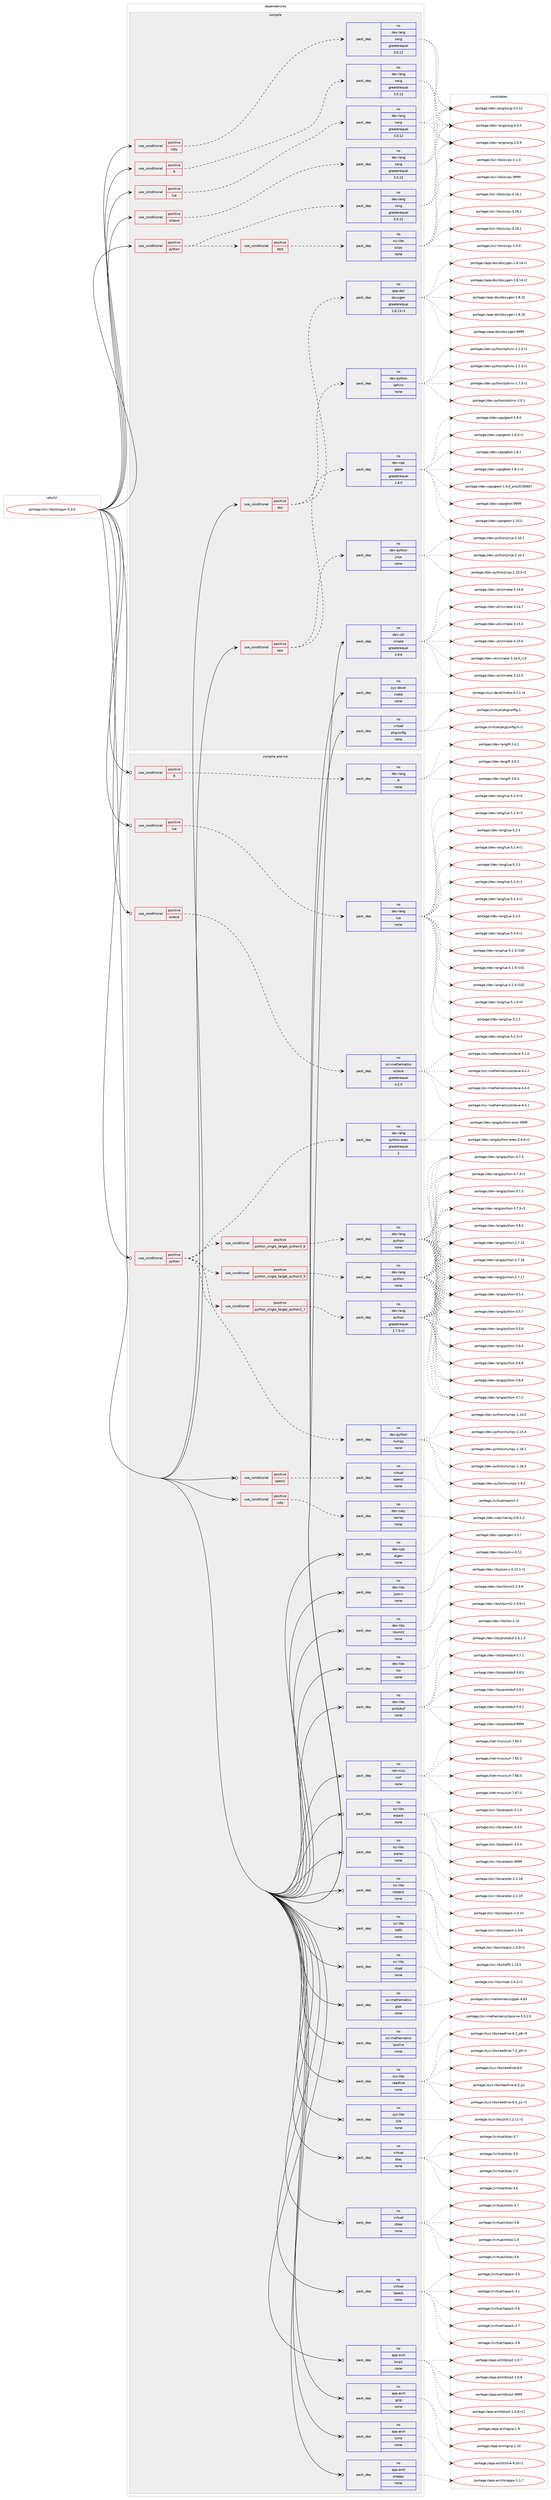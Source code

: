 digraph prolog {

# *************
# Graph options
# *************

newrank=true;
concentrate=true;
compound=true;
graph [rankdir=LR,fontname=Helvetica,fontsize=10,ranksep=1.5];#, ranksep=2.5, nodesep=0.2];
edge  [arrowhead=vee];
node  [fontname=Helvetica,fontsize=10];

# **********
# The ebuild
# **********

subgraph cluster_leftcol {
color=gray;
rank=same;
label=<<i>ebuild</i>>;
id [label="portage://sci-libs/shogun-5.0.0", color=red, width=4, href="../sci-libs/shogun-5.0.0.svg"];
}

# ****************
# The dependencies
# ****************

subgraph cluster_midcol {
color=gray;
label=<<i>dependencies</i>>;
subgraph cluster_compile {
fillcolor="#eeeeee";
style=filled;
label=<<i>compile</i>>;
subgraph cond97250 {
dependency392805 [label=<<TABLE BORDER="0" CELLBORDER="1" CELLSPACING="0" CELLPADDING="4"><TR><TD ROWSPAN="3" CELLPADDING="10">use_conditional</TD></TR><TR><TD>positive</TD></TR><TR><TD>R</TD></TR></TABLE>>, shape=none, color=red];
subgraph pack288882 {
dependency392806 [label=<<TABLE BORDER="0" CELLBORDER="1" CELLSPACING="0" CELLPADDING="4" WIDTH="220"><TR><TD ROWSPAN="6" CELLPADDING="30">pack_dep</TD></TR><TR><TD WIDTH="110">no</TD></TR><TR><TD>dev-lang</TD></TR><TR><TD>swig</TD></TR><TR><TD>greaterequal</TD></TR><TR><TD>3.0.12</TD></TR></TABLE>>, shape=none, color=blue];
}
dependency392805:e -> dependency392806:w [weight=20,style="dashed",arrowhead="vee"];
}
id:e -> dependency392805:w [weight=20,style="solid",arrowhead="vee"];
subgraph cond97251 {
dependency392807 [label=<<TABLE BORDER="0" CELLBORDER="1" CELLSPACING="0" CELLPADDING="4"><TR><TD ROWSPAN="3" CELLPADDING="10">use_conditional</TD></TR><TR><TD>positive</TD></TR><TR><TD>doc</TD></TR></TABLE>>, shape=none, color=red];
subgraph pack288883 {
dependency392808 [label=<<TABLE BORDER="0" CELLBORDER="1" CELLSPACING="0" CELLPADDING="4" WIDTH="220"><TR><TD ROWSPAN="6" CELLPADDING="30">pack_dep</TD></TR><TR><TD WIDTH="110">no</TD></TR><TR><TD>app-doc</TD></TR><TR><TD>doxygen</TD></TR><TR><TD>greaterequal</TD></TR><TR><TD>1.8.13-r1</TD></TR></TABLE>>, shape=none, color=blue];
}
dependency392807:e -> dependency392808:w [weight=20,style="dashed",arrowhead="vee"];
subgraph pack288884 {
dependency392809 [label=<<TABLE BORDER="0" CELLBORDER="1" CELLSPACING="0" CELLPADDING="4" WIDTH="220"><TR><TD ROWSPAN="6" CELLPADDING="30">pack_dep</TD></TR><TR><TD WIDTH="110">no</TD></TR><TR><TD>dev-python</TD></TR><TR><TD>sphinx</TD></TR><TR><TD>none</TD></TR><TR><TD></TD></TR></TABLE>>, shape=none, color=blue];
}
dependency392807:e -> dependency392809:w [weight=20,style="dashed",arrowhead="vee"];
}
id:e -> dependency392807:w [weight=20,style="solid",arrowhead="vee"];
subgraph cond97252 {
dependency392810 [label=<<TABLE BORDER="0" CELLBORDER="1" CELLSPACING="0" CELLPADDING="4"><TR><TD ROWSPAN="3" CELLPADDING="10">use_conditional</TD></TR><TR><TD>positive</TD></TR><TR><TD>lua</TD></TR></TABLE>>, shape=none, color=red];
subgraph pack288885 {
dependency392811 [label=<<TABLE BORDER="0" CELLBORDER="1" CELLSPACING="0" CELLPADDING="4" WIDTH="220"><TR><TD ROWSPAN="6" CELLPADDING="30">pack_dep</TD></TR><TR><TD WIDTH="110">no</TD></TR><TR><TD>dev-lang</TD></TR><TR><TD>swig</TD></TR><TR><TD>greaterequal</TD></TR><TR><TD>3.0.12</TD></TR></TABLE>>, shape=none, color=blue];
}
dependency392810:e -> dependency392811:w [weight=20,style="dashed",arrowhead="vee"];
}
id:e -> dependency392810:w [weight=20,style="solid",arrowhead="vee"];
subgraph cond97253 {
dependency392812 [label=<<TABLE BORDER="0" CELLBORDER="1" CELLSPACING="0" CELLPADDING="4"><TR><TD ROWSPAN="3" CELLPADDING="10">use_conditional</TD></TR><TR><TD>positive</TD></TR><TR><TD>octave</TD></TR></TABLE>>, shape=none, color=red];
subgraph pack288886 {
dependency392813 [label=<<TABLE BORDER="0" CELLBORDER="1" CELLSPACING="0" CELLPADDING="4" WIDTH="220"><TR><TD ROWSPAN="6" CELLPADDING="30">pack_dep</TD></TR><TR><TD WIDTH="110">no</TD></TR><TR><TD>dev-lang</TD></TR><TR><TD>swig</TD></TR><TR><TD>greaterequal</TD></TR><TR><TD>3.0.12</TD></TR></TABLE>>, shape=none, color=blue];
}
dependency392812:e -> dependency392813:w [weight=20,style="dashed",arrowhead="vee"];
}
id:e -> dependency392812:w [weight=20,style="solid",arrowhead="vee"];
subgraph cond97254 {
dependency392814 [label=<<TABLE BORDER="0" CELLBORDER="1" CELLSPACING="0" CELLPADDING="4"><TR><TD ROWSPAN="3" CELLPADDING="10">use_conditional</TD></TR><TR><TD>positive</TD></TR><TR><TD>python</TD></TR></TABLE>>, shape=none, color=red];
subgraph pack288887 {
dependency392815 [label=<<TABLE BORDER="0" CELLBORDER="1" CELLSPACING="0" CELLPADDING="4" WIDTH="220"><TR><TD ROWSPAN="6" CELLPADDING="30">pack_dep</TD></TR><TR><TD WIDTH="110">no</TD></TR><TR><TD>dev-lang</TD></TR><TR><TD>swig</TD></TR><TR><TD>greaterequal</TD></TR><TR><TD>3.0.12</TD></TR></TABLE>>, shape=none, color=blue];
}
dependency392814:e -> dependency392815:w [weight=20,style="dashed",arrowhead="vee"];
subgraph cond97255 {
dependency392816 [label=<<TABLE BORDER="0" CELLBORDER="1" CELLSPACING="0" CELLPADDING="4"><TR><TD ROWSPAN="3" CELLPADDING="10">use_conditional</TD></TR><TR><TD>positive</TD></TR><TR><TD>test</TD></TR></TABLE>>, shape=none, color=red];
subgraph pack288888 {
dependency392817 [label=<<TABLE BORDER="0" CELLBORDER="1" CELLSPACING="0" CELLPADDING="4" WIDTH="220"><TR><TD ROWSPAN="6" CELLPADDING="30">pack_dep</TD></TR><TR><TD WIDTH="110">no</TD></TR><TR><TD>sci-libs</TD></TR><TR><TD>scipy</TD></TR><TR><TD>none</TD></TR><TR><TD></TD></TR></TABLE>>, shape=none, color=blue];
}
dependency392816:e -> dependency392817:w [weight=20,style="dashed",arrowhead="vee"];
}
dependency392814:e -> dependency392816:w [weight=20,style="dashed",arrowhead="vee"];
}
id:e -> dependency392814:w [weight=20,style="solid",arrowhead="vee"];
subgraph cond97256 {
dependency392818 [label=<<TABLE BORDER="0" CELLBORDER="1" CELLSPACING="0" CELLPADDING="4"><TR><TD ROWSPAN="3" CELLPADDING="10">use_conditional</TD></TR><TR><TD>positive</TD></TR><TR><TD>ruby</TD></TR></TABLE>>, shape=none, color=red];
subgraph pack288889 {
dependency392819 [label=<<TABLE BORDER="0" CELLBORDER="1" CELLSPACING="0" CELLPADDING="4" WIDTH="220"><TR><TD ROWSPAN="6" CELLPADDING="30">pack_dep</TD></TR><TR><TD WIDTH="110">no</TD></TR><TR><TD>dev-lang</TD></TR><TR><TD>swig</TD></TR><TR><TD>greaterequal</TD></TR><TR><TD>3.0.12</TD></TR></TABLE>>, shape=none, color=blue];
}
dependency392818:e -> dependency392819:w [weight=20,style="dashed",arrowhead="vee"];
}
id:e -> dependency392818:w [weight=20,style="solid",arrowhead="vee"];
subgraph cond97257 {
dependency392820 [label=<<TABLE BORDER="0" CELLBORDER="1" CELLSPACING="0" CELLPADDING="4"><TR><TD ROWSPAN="3" CELLPADDING="10">use_conditional</TD></TR><TR><TD>positive</TD></TR><TR><TD>test</TD></TR></TABLE>>, shape=none, color=red];
subgraph pack288890 {
dependency392821 [label=<<TABLE BORDER="0" CELLBORDER="1" CELLSPACING="0" CELLPADDING="4" WIDTH="220"><TR><TD ROWSPAN="6" CELLPADDING="30">pack_dep</TD></TR><TR><TD WIDTH="110">no</TD></TR><TR><TD>dev-python</TD></TR><TR><TD>jinja</TD></TR><TR><TD>none</TD></TR><TR><TD></TD></TR></TABLE>>, shape=none, color=blue];
}
dependency392820:e -> dependency392821:w [weight=20,style="dashed",arrowhead="vee"];
subgraph pack288891 {
dependency392822 [label=<<TABLE BORDER="0" CELLBORDER="1" CELLSPACING="0" CELLPADDING="4" WIDTH="220"><TR><TD ROWSPAN="6" CELLPADDING="30">pack_dep</TD></TR><TR><TD WIDTH="110">no</TD></TR><TR><TD>dev-cpp</TD></TR><TR><TD>gtest</TD></TR><TR><TD>greaterequal</TD></TR><TR><TD>1.8.0</TD></TR></TABLE>>, shape=none, color=blue];
}
dependency392820:e -> dependency392822:w [weight=20,style="dashed",arrowhead="vee"];
}
id:e -> dependency392820:w [weight=20,style="solid",arrowhead="vee"];
subgraph pack288892 {
dependency392823 [label=<<TABLE BORDER="0" CELLBORDER="1" CELLSPACING="0" CELLPADDING="4" WIDTH="220"><TR><TD ROWSPAN="6" CELLPADDING="30">pack_dep</TD></TR><TR><TD WIDTH="110">no</TD></TR><TR><TD>dev-util</TD></TR><TR><TD>cmake</TD></TR><TR><TD>greaterequal</TD></TR><TR><TD>3.9.6</TD></TR></TABLE>>, shape=none, color=blue];
}
id:e -> dependency392823:w [weight=20,style="solid",arrowhead="vee"];
subgraph pack288893 {
dependency392824 [label=<<TABLE BORDER="0" CELLBORDER="1" CELLSPACING="0" CELLPADDING="4" WIDTH="220"><TR><TD ROWSPAN="6" CELLPADDING="30">pack_dep</TD></TR><TR><TD WIDTH="110">no</TD></TR><TR><TD>sys-devel</TD></TR><TR><TD>make</TD></TR><TR><TD>none</TD></TR><TR><TD></TD></TR></TABLE>>, shape=none, color=blue];
}
id:e -> dependency392824:w [weight=20,style="solid",arrowhead="vee"];
subgraph pack288894 {
dependency392825 [label=<<TABLE BORDER="0" CELLBORDER="1" CELLSPACING="0" CELLPADDING="4" WIDTH="220"><TR><TD ROWSPAN="6" CELLPADDING="30">pack_dep</TD></TR><TR><TD WIDTH="110">no</TD></TR><TR><TD>virtual</TD></TR><TR><TD>pkgconfig</TD></TR><TR><TD>none</TD></TR><TR><TD></TD></TR></TABLE>>, shape=none, color=blue];
}
id:e -> dependency392825:w [weight=20,style="solid",arrowhead="vee"];
}
subgraph cluster_compileandrun {
fillcolor="#eeeeee";
style=filled;
label=<<i>compile and run</i>>;
subgraph cond97258 {
dependency392826 [label=<<TABLE BORDER="0" CELLBORDER="1" CELLSPACING="0" CELLPADDING="4"><TR><TD ROWSPAN="3" CELLPADDING="10">use_conditional</TD></TR><TR><TD>positive</TD></TR><TR><TD>R</TD></TR></TABLE>>, shape=none, color=red];
subgraph pack288895 {
dependency392827 [label=<<TABLE BORDER="0" CELLBORDER="1" CELLSPACING="0" CELLPADDING="4" WIDTH="220"><TR><TD ROWSPAN="6" CELLPADDING="30">pack_dep</TD></TR><TR><TD WIDTH="110">no</TD></TR><TR><TD>dev-lang</TD></TR><TR><TD>R</TD></TR><TR><TD>none</TD></TR><TR><TD></TD></TR></TABLE>>, shape=none, color=blue];
}
dependency392826:e -> dependency392827:w [weight=20,style="dashed",arrowhead="vee"];
}
id:e -> dependency392826:w [weight=20,style="solid",arrowhead="odotvee"];
subgraph cond97259 {
dependency392828 [label=<<TABLE BORDER="0" CELLBORDER="1" CELLSPACING="0" CELLPADDING="4"><TR><TD ROWSPAN="3" CELLPADDING="10">use_conditional</TD></TR><TR><TD>positive</TD></TR><TR><TD>lua</TD></TR></TABLE>>, shape=none, color=red];
subgraph pack288896 {
dependency392829 [label=<<TABLE BORDER="0" CELLBORDER="1" CELLSPACING="0" CELLPADDING="4" WIDTH="220"><TR><TD ROWSPAN="6" CELLPADDING="30">pack_dep</TD></TR><TR><TD WIDTH="110">no</TD></TR><TR><TD>dev-lang</TD></TR><TR><TD>lua</TD></TR><TR><TD>none</TD></TR><TR><TD></TD></TR></TABLE>>, shape=none, color=blue];
}
dependency392828:e -> dependency392829:w [weight=20,style="dashed",arrowhead="vee"];
}
id:e -> dependency392828:w [weight=20,style="solid",arrowhead="odotvee"];
subgraph cond97260 {
dependency392830 [label=<<TABLE BORDER="0" CELLBORDER="1" CELLSPACING="0" CELLPADDING="4"><TR><TD ROWSPAN="3" CELLPADDING="10">use_conditional</TD></TR><TR><TD>positive</TD></TR><TR><TD>octave</TD></TR></TABLE>>, shape=none, color=red];
subgraph pack288897 {
dependency392831 [label=<<TABLE BORDER="0" CELLBORDER="1" CELLSPACING="0" CELLPADDING="4" WIDTH="220"><TR><TD ROWSPAN="6" CELLPADDING="30">pack_dep</TD></TR><TR><TD WIDTH="110">no</TD></TR><TR><TD>sci-mathematics</TD></TR><TR><TD>octave</TD></TR><TR><TD>greaterequal</TD></TR><TR><TD>4.2.0</TD></TR></TABLE>>, shape=none, color=blue];
}
dependency392830:e -> dependency392831:w [weight=20,style="dashed",arrowhead="vee"];
}
id:e -> dependency392830:w [weight=20,style="solid",arrowhead="odotvee"];
subgraph cond97261 {
dependency392832 [label=<<TABLE BORDER="0" CELLBORDER="1" CELLSPACING="0" CELLPADDING="4"><TR><TD ROWSPAN="3" CELLPADDING="10">use_conditional</TD></TR><TR><TD>positive</TD></TR><TR><TD>opencl</TD></TR></TABLE>>, shape=none, color=red];
subgraph pack288898 {
dependency392833 [label=<<TABLE BORDER="0" CELLBORDER="1" CELLSPACING="0" CELLPADDING="4" WIDTH="220"><TR><TD ROWSPAN="6" CELLPADDING="30">pack_dep</TD></TR><TR><TD WIDTH="110">no</TD></TR><TR><TD>virtual</TD></TR><TR><TD>opencl</TD></TR><TR><TD>none</TD></TR><TR><TD></TD></TR></TABLE>>, shape=none, color=blue];
}
dependency392832:e -> dependency392833:w [weight=20,style="dashed",arrowhead="vee"];
}
id:e -> dependency392832:w [weight=20,style="solid",arrowhead="odotvee"];
subgraph cond97262 {
dependency392834 [label=<<TABLE BORDER="0" CELLBORDER="1" CELLSPACING="0" CELLPADDING="4"><TR><TD ROWSPAN="3" CELLPADDING="10">use_conditional</TD></TR><TR><TD>positive</TD></TR><TR><TD>python</TD></TR></TABLE>>, shape=none, color=red];
subgraph cond97263 {
dependency392835 [label=<<TABLE BORDER="0" CELLBORDER="1" CELLSPACING="0" CELLPADDING="4"><TR><TD ROWSPAN="3" CELLPADDING="10">use_conditional</TD></TR><TR><TD>positive</TD></TR><TR><TD>python_single_target_python2_7</TD></TR></TABLE>>, shape=none, color=red];
subgraph pack288899 {
dependency392836 [label=<<TABLE BORDER="0" CELLBORDER="1" CELLSPACING="0" CELLPADDING="4" WIDTH="220"><TR><TD ROWSPAN="6" CELLPADDING="30">pack_dep</TD></TR><TR><TD WIDTH="110">no</TD></TR><TR><TD>dev-lang</TD></TR><TR><TD>python</TD></TR><TR><TD>greaterequal</TD></TR><TR><TD>2.7.5-r2</TD></TR></TABLE>>, shape=none, color=blue];
}
dependency392835:e -> dependency392836:w [weight=20,style="dashed",arrowhead="vee"];
}
dependency392834:e -> dependency392835:w [weight=20,style="dashed",arrowhead="vee"];
subgraph cond97264 {
dependency392837 [label=<<TABLE BORDER="0" CELLBORDER="1" CELLSPACING="0" CELLPADDING="4"><TR><TD ROWSPAN="3" CELLPADDING="10">use_conditional</TD></TR><TR><TD>positive</TD></TR><TR><TD>python_single_target_python3_5</TD></TR></TABLE>>, shape=none, color=red];
subgraph pack288900 {
dependency392838 [label=<<TABLE BORDER="0" CELLBORDER="1" CELLSPACING="0" CELLPADDING="4" WIDTH="220"><TR><TD ROWSPAN="6" CELLPADDING="30">pack_dep</TD></TR><TR><TD WIDTH="110">no</TD></TR><TR><TD>dev-lang</TD></TR><TR><TD>python</TD></TR><TR><TD>none</TD></TR><TR><TD></TD></TR></TABLE>>, shape=none, color=blue];
}
dependency392837:e -> dependency392838:w [weight=20,style="dashed",arrowhead="vee"];
}
dependency392834:e -> dependency392837:w [weight=20,style="dashed",arrowhead="vee"];
subgraph cond97265 {
dependency392839 [label=<<TABLE BORDER="0" CELLBORDER="1" CELLSPACING="0" CELLPADDING="4"><TR><TD ROWSPAN="3" CELLPADDING="10">use_conditional</TD></TR><TR><TD>positive</TD></TR><TR><TD>python_single_target_python3_6</TD></TR></TABLE>>, shape=none, color=red];
subgraph pack288901 {
dependency392840 [label=<<TABLE BORDER="0" CELLBORDER="1" CELLSPACING="0" CELLPADDING="4" WIDTH="220"><TR><TD ROWSPAN="6" CELLPADDING="30">pack_dep</TD></TR><TR><TD WIDTH="110">no</TD></TR><TR><TD>dev-lang</TD></TR><TR><TD>python</TD></TR><TR><TD>none</TD></TR><TR><TD></TD></TR></TABLE>>, shape=none, color=blue];
}
dependency392839:e -> dependency392840:w [weight=20,style="dashed",arrowhead="vee"];
}
dependency392834:e -> dependency392839:w [weight=20,style="dashed",arrowhead="vee"];
subgraph pack288902 {
dependency392841 [label=<<TABLE BORDER="0" CELLBORDER="1" CELLSPACING="0" CELLPADDING="4" WIDTH="220"><TR><TD ROWSPAN="6" CELLPADDING="30">pack_dep</TD></TR><TR><TD WIDTH="110">no</TD></TR><TR><TD>dev-lang</TD></TR><TR><TD>python-exec</TD></TR><TR><TD>greaterequal</TD></TR><TR><TD>2</TD></TR></TABLE>>, shape=none, color=blue];
}
dependency392834:e -> dependency392841:w [weight=20,style="dashed",arrowhead="vee"];
subgraph pack288903 {
dependency392842 [label=<<TABLE BORDER="0" CELLBORDER="1" CELLSPACING="0" CELLPADDING="4" WIDTH="220"><TR><TD ROWSPAN="6" CELLPADDING="30">pack_dep</TD></TR><TR><TD WIDTH="110">no</TD></TR><TR><TD>dev-python</TD></TR><TR><TD>numpy</TD></TR><TR><TD>none</TD></TR><TR><TD></TD></TR></TABLE>>, shape=none, color=blue];
}
dependency392834:e -> dependency392842:w [weight=20,style="dashed",arrowhead="vee"];
}
id:e -> dependency392834:w [weight=20,style="solid",arrowhead="odotvee"];
subgraph cond97266 {
dependency392843 [label=<<TABLE BORDER="0" CELLBORDER="1" CELLSPACING="0" CELLPADDING="4"><TR><TD ROWSPAN="3" CELLPADDING="10">use_conditional</TD></TR><TR><TD>positive</TD></TR><TR><TD>ruby</TD></TR></TABLE>>, shape=none, color=red];
subgraph pack288904 {
dependency392844 [label=<<TABLE BORDER="0" CELLBORDER="1" CELLSPACING="0" CELLPADDING="4" WIDTH="220"><TR><TD ROWSPAN="6" CELLPADDING="30">pack_dep</TD></TR><TR><TD WIDTH="110">no</TD></TR><TR><TD>dev-ruby</TD></TR><TR><TD>narray</TD></TR><TR><TD>none</TD></TR><TR><TD></TD></TR></TABLE>>, shape=none, color=blue];
}
dependency392843:e -> dependency392844:w [weight=20,style="dashed",arrowhead="vee"];
}
id:e -> dependency392843:w [weight=20,style="solid",arrowhead="odotvee"];
subgraph pack288905 {
dependency392845 [label=<<TABLE BORDER="0" CELLBORDER="1" CELLSPACING="0" CELLPADDING="4" WIDTH="220"><TR><TD ROWSPAN="6" CELLPADDING="30">pack_dep</TD></TR><TR><TD WIDTH="110">no</TD></TR><TR><TD>app-arch</TD></TR><TR><TD>bzip2</TD></TR><TR><TD>none</TD></TR><TR><TD></TD></TR></TABLE>>, shape=none, color=blue];
}
id:e -> dependency392845:w [weight=20,style="solid",arrowhead="odotvee"];
subgraph pack288906 {
dependency392846 [label=<<TABLE BORDER="0" CELLBORDER="1" CELLSPACING="0" CELLPADDING="4" WIDTH="220"><TR><TD ROWSPAN="6" CELLPADDING="30">pack_dep</TD></TR><TR><TD WIDTH="110">no</TD></TR><TR><TD>app-arch</TD></TR><TR><TD>gzip</TD></TR><TR><TD>none</TD></TR><TR><TD></TD></TR></TABLE>>, shape=none, color=blue];
}
id:e -> dependency392846:w [weight=20,style="solid",arrowhead="odotvee"];
subgraph pack288907 {
dependency392847 [label=<<TABLE BORDER="0" CELLBORDER="1" CELLSPACING="0" CELLPADDING="4" WIDTH="220"><TR><TD ROWSPAN="6" CELLPADDING="30">pack_dep</TD></TR><TR><TD WIDTH="110">no</TD></TR><TR><TD>app-arch</TD></TR><TR><TD>lzma</TD></TR><TR><TD>none</TD></TR><TR><TD></TD></TR></TABLE>>, shape=none, color=blue];
}
id:e -> dependency392847:w [weight=20,style="solid",arrowhead="odotvee"];
subgraph pack288908 {
dependency392848 [label=<<TABLE BORDER="0" CELLBORDER="1" CELLSPACING="0" CELLPADDING="4" WIDTH="220"><TR><TD ROWSPAN="6" CELLPADDING="30">pack_dep</TD></TR><TR><TD WIDTH="110">no</TD></TR><TR><TD>app-arch</TD></TR><TR><TD>snappy</TD></TR><TR><TD>none</TD></TR><TR><TD></TD></TR></TABLE>>, shape=none, color=blue];
}
id:e -> dependency392848:w [weight=20,style="solid",arrowhead="odotvee"];
subgraph pack288909 {
dependency392849 [label=<<TABLE BORDER="0" CELLBORDER="1" CELLSPACING="0" CELLPADDING="4" WIDTH="220"><TR><TD ROWSPAN="6" CELLPADDING="30">pack_dep</TD></TR><TR><TD WIDTH="110">no</TD></TR><TR><TD>dev-cpp</TD></TR><TR><TD>eigen</TD></TR><TR><TD>none</TD></TR><TR><TD></TD></TR></TABLE>>, shape=none, color=blue];
}
id:e -> dependency392849:w [weight=20,style="solid",arrowhead="odotvee"];
subgraph pack288910 {
dependency392850 [label=<<TABLE BORDER="0" CELLBORDER="1" CELLSPACING="0" CELLPADDING="4" WIDTH="220"><TR><TD ROWSPAN="6" CELLPADDING="30">pack_dep</TD></TR><TR><TD WIDTH="110">no</TD></TR><TR><TD>dev-libs</TD></TR><TR><TD>json-c</TD></TR><TR><TD>none</TD></TR><TR><TD></TD></TR></TABLE>>, shape=none, color=blue];
}
id:e -> dependency392850:w [weight=20,style="solid",arrowhead="odotvee"];
subgraph pack288911 {
dependency392851 [label=<<TABLE BORDER="0" CELLBORDER="1" CELLSPACING="0" CELLPADDING="4" WIDTH="220"><TR><TD ROWSPAN="6" CELLPADDING="30">pack_dep</TD></TR><TR><TD WIDTH="110">no</TD></TR><TR><TD>dev-libs</TD></TR><TR><TD>libxml2</TD></TR><TR><TD>none</TD></TR><TR><TD></TD></TR></TABLE>>, shape=none, color=blue];
}
id:e -> dependency392851:w [weight=20,style="solid",arrowhead="odotvee"];
subgraph pack288912 {
dependency392852 [label=<<TABLE BORDER="0" CELLBORDER="1" CELLSPACING="0" CELLPADDING="4" WIDTH="220"><TR><TD ROWSPAN="6" CELLPADDING="30">pack_dep</TD></TR><TR><TD WIDTH="110">no</TD></TR><TR><TD>dev-libs</TD></TR><TR><TD>lzo</TD></TR><TR><TD>none</TD></TR><TR><TD></TD></TR></TABLE>>, shape=none, color=blue];
}
id:e -> dependency392852:w [weight=20,style="solid",arrowhead="odotvee"];
subgraph pack288913 {
dependency392853 [label=<<TABLE BORDER="0" CELLBORDER="1" CELLSPACING="0" CELLPADDING="4" WIDTH="220"><TR><TD ROWSPAN="6" CELLPADDING="30">pack_dep</TD></TR><TR><TD WIDTH="110">no</TD></TR><TR><TD>dev-libs</TD></TR><TR><TD>protobuf</TD></TR><TR><TD>none</TD></TR><TR><TD></TD></TR></TABLE>>, shape=none, color=blue];
}
id:e -> dependency392853:w [weight=20,style="solid",arrowhead="odotvee"];
subgraph pack288914 {
dependency392854 [label=<<TABLE BORDER="0" CELLBORDER="1" CELLSPACING="0" CELLPADDING="4" WIDTH="220"><TR><TD ROWSPAN="6" CELLPADDING="30">pack_dep</TD></TR><TR><TD WIDTH="110">no</TD></TR><TR><TD>net-misc</TD></TR><TR><TD>curl</TD></TR><TR><TD>none</TD></TR><TR><TD></TD></TR></TABLE>>, shape=none, color=blue];
}
id:e -> dependency392854:w [weight=20,style="solid",arrowhead="odotvee"];
subgraph pack288915 {
dependency392855 [label=<<TABLE BORDER="0" CELLBORDER="1" CELLSPACING="0" CELLPADDING="4" WIDTH="220"><TR><TD ROWSPAN="6" CELLPADDING="30">pack_dep</TD></TR><TR><TD WIDTH="110">no</TD></TR><TR><TD>sci-libs</TD></TR><TR><TD>arpack</TD></TR><TR><TD>none</TD></TR><TR><TD></TD></TR></TABLE>>, shape=none, color=blue];
}
id:e -> dependency392855:w [weight=20,style="solid",arrowhead="odotvee"];
subgraph pack288916 {
dependency392856 [label=<<TABLE BORDER="0" CELLBORDER="1" CELLSPACING="0" CELLPADDING="4" WIDTH="220"><TR><TD ROWSPAN="6" CELLPADDING="30">pack_dep</TD></TR><TR><TD WIDTH="110">no</TD></TR><TR><TD>sci-libs</TD></TR><TR><TD>arprec</TD></TR><TR><TD>none</TD></TR><TR><TD></TD></TR></TABLE>>, shape=none, color=blue];
}
id:e -> dependency392856:w [weight=20,style="solid",arrowhead="odotvee"];
subgraph pack288917 {
dependency392857 [label=<<TABLE BORDER="0" CELLBORDER="1" CELLSPACING="0" CELLPADDING="4" WIDTH="220"><TR><TD ROWSPAN="6" CELLPADDING="30">pack_dep</TD></TR><TR><TD WIDTH="110">no</TD></TR><TR><TD>sci-libs</TD></TR><TR><TD>colpack</TD></TR><TR><TD>none</TD></TR><TR><TD></TD></TR></TABLE>>, shape=none, color=blue];
}
id:e -> dependency392857:w [weight=20,style="solid",arrowhead="odotvee"];
subgraph pack288918 {
dependency392858 [label=<<TABLE BORDER="0" CELLBORDER="1" CELLSPACING="0" CELLPADDING="4" WIDTH="220"><TR><TD ROWSPAN="6" CELLPADDING="30">pack_dep</TD></TR><TR><TD WIDTH="110">no</TD></TR><TR><TD>sci-libs</TD></TR><TR><TD>hdf5</TD></TR><TR><TD>none</TD></TR><TR><TD></TD></TR></TABLE>>, shape=none, color=blue];
}
id:e -> dependency392858:w [weight=20,style="solid",arrowhead="odotvee"];
subgraph pack288919 {
dependency392859 [label=<<TABLE BORDER="0" CELLBORDER="1" CELLSPACING="0" CELLPADDING="4" WIDTH="220"><TR><TD ROWSPAN="6" CELLPADDING="30">pack_dep</TD></TR><TR><TD WIDTH="110">no</TD></TR><TR><TD>sci-libs</TD></TR><TR><TD>nlopt</TD></TR><TR><TD>none</TD></TR><TR><TD></TD></TR></TABLE>>, shape=none, color=blue];
}
id:e -> dependency392859:w [weight=20,style="solid",arrowhead="odotvee"];
subgraph pack288920 {
dependency392860 [label=<<TABLE BORDER="0" CELLBORDER="1" CELLSPACING="0" CELLPADDING="4" WIDTH="220"><TR><TD ROWSPAN="6" CELLPADDING="30">pack_dep</TD></TR><TR><TD WIDTH="110">no</TD></TR><TR><TD>sci-mathematics</TD></TR><TR><TD>glpk</TD></TR><TR><TD>none</TD></TR><TR><TD></TD></TR></TABLE>>, shape=none, color=blue];
}
id:e -> dependency392860:w [weight=20,style="solid",arrowhead="odotvee"];
subgraph pack288921 {
dependency392861 [label=<<TABLE BORDER="0" CELLBORDER="1" CELLSPACING="0" CELLPADDING="4" WIDTH="220"><TR><TD ROWSPAN="6" CELLPADDING="30">pack_dep</TD></TR><TR><TD WIDTH="110">no</TD></TR><TR><TD>sci-mathematics</TD></TR><TR><TD>lpsolve</TD></TR><TR><TD>none</TD></TR><TR><TD></TD></TR></TABLE>>, shape=none, color=blue];
}
id:e -> dependency392861:w [weight=20,style="solid",arrowhead="odotvee"];
subgraph pack288922 {
dependency392862 [label=<<TABLE BORDER="0" CELLBORDER="1" CELLSPACING="0" CELLPADDING="4" WIDTH="220"><TR><TD ROWSPAN="6" CELLPADDING="30">pack_dep</TD></TR><TR><TD WIDTH="110">no</TD></TR><TR><TD>sys-libs</TD></TR><TR><TD>readline</TD></TR><TR><TD>none</TD></TR><TR><TD></TD></TR></TABLE>>, shape=none, color=blue];
}
id:e -> dependency392862:w [weight=20,style="solid",arrowhead="odotvee"];
subgraph pack288923 {
dependency392863 [label=<<TABLE BORDER="0" CELLBORDER="1" CELLSPACING="0" CELLPADDING="4" WIDTH="220"><TR><TD ROWSPAN="6" CELLPADDING="30">pack_dep</TD></TR><TR><TD WIDTH="110">no</TD></TR><TR><TD>sys-libs</TD></TR><TR><TD>zlib</TD></TR><TR><TD>none</TD></TR><TR><TD></TD></TR></TABLE>>, shape=none, color=blue];
}
id:e -> dependency392863:w [weight=20,style="solid",arrowhead="odotvee"];
subgraph pack288924 {
dependency392864 [label=<<TABLE BORDER="0" CELLBORDER="1" CELLSPACING="0" CELLPADDING="4" WIDTH="220"><TR><TD ROWSPAN="6" CELLPADDING="30">pack_dep</TD></TR><TR><TD WIDTH="110">no</TD></TR><TR><TD>virtual</TD></TR><TR><TD>blas</TD></TR><TR><TD>none</TD></TR><TR><TD></TD></TR></TABLE>>, shape=none, color=blue];
}
id:e -> dependency392864:w [weight=20,style="solid",arrowhead="odotvee"];
subgraph pack288925 {
dependency392865 [label=<<TABLE BORDER="0" CELLBORDER="1" CELLSPACING="0" CELLPADDING="4" WIDTH="220"><TR><TD ROWSPAN="6" CELLPADDING="30">pack_dep</TD></TR><TR><TD WIDTH="110">no</TD></TR><TR><TD>virtual</TD></TR><TR><TD>cblas</TD></TR><TR><TD>none</TD></TR><TR><TD></TD></TR></TABLE>>, shape=none, color=blue];
}
id:e -> dependency392865:w [weight=20,style="solid",arrowhead="odotvee"];
subgraph pack288926 {
dependency392866 [label=<<TABLE BORDER="0" CELLBORDER="1" CELLSPACING="0" CELLPADDING="4" WIDTH="220"><TR><TD ROWSPAN="6" CELLPADDING="30">pack_dep</TD></TR><TR><TD WIDTH="110">no</TD></TR><TR><TD>virtual</TD></TR><TR><TD>lapack</TD></TR><TR><TD>none</TD></TR><TR><TD></TD></TR></TABLE>>, shape=none, color=blue];
}
id:e -> dependency392866:w [weight=20,style="solid",arrowhead="odotvee"];
}
subgraph cluster_run {
fillcolor="#eeeeee";
style=filled;
label=<<i>run</i>>;
}
}

# **************
# The candidates
# **************

subgraph cluster_choices {
rank=same;
color=gray;
label=<<i>candidates</i>>;

subgraph choice288882 {
color=black;
nodesep=1;
choiceportage100101118451089711010347115119105103455046484657 [label="portage://dev-lang/swig-2.0.9", color=red, width=4,href="../dev-lang/swig-2.0.9.svg"];
choiceportage10010111845108971101034711511910510345514648464950 [label="portage://dev-lang/swig-3.0.12", color=red, width=4,href="../dev-lang/swig-3.0.12.svg"];
choiceportage100101118451089711010347115119105103455246484648 [label="portage://dev-lang/swig-4.0.0", color=red, width=4,href="../dev-lang/swig-4.0.0.svg"];
dependency392806:e -> choiceportage100101118451089711010347115119105103455046484657:w [style=dotted,weight="100"];
dependency392806:e -> choiceportage10010111845108971101034711511910510345514648464950:w [style=dotted,weight="100"];
dependency392806:e -> choiceportage100101118451089711010347115119105103455246484648:w [style=dotted,weight="100"];
}
subgraph choice288883 {
color=black;
nodesep=1;
choiceportage97112112451001119947100111120121103101110454946564649524511449 [label="portage://app-doc/doxygen-1.8.14-r1", color=red, width=4,href="../app-doc/doxygen-1.8.14-r1.svg"];
choiceportage97112112451001119947100111120121103101110454946564649524511450 [label="portage://app-doc/doxygen-1.8.14-r2", color=red, width=4,href="../app-doc/doxygen-1.8.14-r2.svg"];
choiceportage9711211245100111994710011112012110310111045494656464953 [label="portage://app-doc/doxygen-1.8.15", color=red, width=4,href="../app-doc/doxygen-1.8.15.svg"];
choiceportage9711211245100111994710011112012110310111045494656464954 [label="portage://app-doc/doxygen-1.8.16", color=red, width=4,href="../app-doc/doxygen-1.8.16.svg"];
choiceportage971121124510011199471001111201211031011104557575757 [label="portage://app-doc/doxygen-9999", color=red, width=4,href="../app-doc/doxygen-9999.svg"];
dependency392808:e -> choiceportage97112112451001119947100111120121103101110454946564649524511449:w [style=dotted,weight="100"];
dependency392808:e -> choiceportage97112112451001119947100111120121103101110454946564649524511450:w [style=dotted,weight="100"];
dependency392808:e -> choiceportage9711211245100111994710011112012110310111045494656464953:w [style=dotted,weight="100"];
dependency392808:e -> choiceportage9711211245100111994710011112012110310111045494656464954:w [style=dotted,weight="100"];
dependency392808:e -> choiceportage971121124510011199471001111201211031011104557575757:w [style=dotted,weight="100"];
}
subgraph choice288884 {
color=black;
nodesep=1;
choiceportage10010111845112121116104111110471151121041051101204549465046504511449 [label="portage://dev-python/sphinx-1.2.2-r1", color=red, width=4,href="../dev-python/sphinx-1.2.2-r1.svg"];
choiceportage10010111845112121116104111110471151121041051101204549465046514511449 [label="portage://dev-python/sphinx-1.2.3-r1", color=red, width=4,href="../dev-python/sphinx-1.2.3-r1.svg"];
choiceportage10010111845112121116104111110471151121041051101204549465546534511449 [label="portage://dev-python/sphinx-1.7.5-r1", color=red, width=4,href="../dev-python/sphinx-1.7.5-r1.svg"];
choiceportage1001011184511212111610411111047115112104105110120455046484649 [label="portage://dev-python/sphinx-2.0.1", color=red, width=4,href="../dev-python/sphinx-2.0.1.svg"];
dependency392809:e -> choiceportage10010111845112121116104111110471151121041051101204549465046504511449:w [style=dotted,weight="100"];
dependency392809:e -> choiceportage10010111845112121116104111110471151121041051101204549465046514511449:w [style=dotted,weight="100"];
dependency392809:e -> choiceportage10010111845112121116104111110471151121041051101204549465546534511449:w [style=dotted,weight="100"];
dependency392809:e -> choiceportage1001011184511212111610411111047115112104105110120455046484649:w [style=dotted,weight="100"];
}
subgraph choice288885 {
color=black;
nodesep=1;
choiceportage100101118451089711010347115119105103455046484657 [label="portage://dev-lang/swig-2.0.9", color=red, width=4,href="../dev-lang/swig-2.0.9.svg"];
choiceportage10010111845108971101034711511910510345514648464950 [label="portage://dev-lang/swig-3.0.12", color=red, width=4,href="../dev-lang/swig-3.0.12.svg"];
choiceportage100101118451089711010347115119105103455246484648 [label="portage://dev-lang/swig-4.0.0", color=red, width=4,href="../dev-lang/swig-4.0.0.svg"];
dependency392811:e -> choiceportage100101118451089711010347115119105103455046484657:w [style=dotted,weight="100"];
dependency392811:e -> choiceportage10010111845108971101034711511910510345514648464950:w [style=dotted,weight="100"];
dependency392811:e -> choiceportage100101118451089711010347115119105103455246484648:w [style=dotted,weight="100"];
}
subgraph choice288886 {
color=black;
nodesep=1;
choiceportage100101118451089711010347115119105103455046484657 [label="portage://dev-lang/swig-2.0.9", color=red, width=4,href="../dev-lang/swig-2.0.9.svg"];
choiceportage10010111845108971101034711511910510345514648464950 [label="portage://dev-lang/swig-3.0.12", color=red, width=4,href="../dev-lang/swig-3.0.12.svg"];
choiceportage100101118451089711010347115119105103455246484648 [label="portage://dev-lang/swig-4.0.0", color=red, width=4,href="../dev-lang/swig-4.0.0.svg"];
dependency392813:e -> choiceportage100101118451089711010347115119105103455046484657:w [style=dotted,weight="100"];
dependency392813:e -> choiceportage10010111845108971101034711511910510345514648464950:w [style=dotted,weight="100"];
dependency392813:e -> choiceportage100101118451089711010347115119105103455246484648:w [style=dotted,weight="100"];
}
subgraph choice288887 {
color=black;
nodesep=1;
choiceportage100101118451089711010347115119105103455046484657 [label="portage://dev-lang/swig-2.0.9", color=red, width=4,href="../dev-lang/swig-2.0.9.svg"];
choiceportage10010111845108971101034711511910510345514648464950 [label="portage://dev-lang/swig-3.0.12", color=red, width=4,href="../dev-lang/swig-3.0.12.svg"];
choiceportage100101118451089711010347115119105103455246484648 [label="portage://dev-lang/swig-4.0.0", color=red, width=4,href="../dev-lang/swig-4.0.0.svg"];
dependency392815:e -> choiceportage100101118451089711010347115119105103455046484657:w [style=dotted,weight="100"];
dependency392815:e -> choiceportage10010111845108971101034711511910510345514648464950:w [style=dotted,weight="100"];
dependency392815:e -> choiceportage100101118451089711010347115119105103455246484648:w [style=dotted,weight="100"];
}
subgraph choice288888 {
color=black;
nodesep=1;
choiceportage115991054510810598115471159910511212145484649544649 [label="portage://sci-libs/scipy-0.16.1", color=red, width=4,href="../sci-libs/scipy-0.16.1.svg"];
choiceportage115991054510810598115471159910511212145484649564649 [label="portage://sci-libs/scipy-0.18.1", color=red, width=4,href="../sci-libs/scipy-0.18.1.svg"];
choiceportage115991054510810598115471159910511212145484649574649 [label="portage://sci-libs/scipy-0.19.1", color=red, width=4,href="../sci-libs/scipy-0.19.1.svg"];
choiceportage1159910545108105981154711599105112121454946484648 [label="portage://sci-libs/scipy-1.0.0", color=red, width=4,href="../sci-libs/scipy-1.0.0.svg"];
choiceportage1159910545108105981154711599105112121454946494648 [label="portage://sci-libs/scipy-1.1.0", color=red, width=4,href="../sci-libs/scipy-1.1.0.svg"];
choiceportage11599105451081059811547115991051121214557575757 [label="portage://sci-libs/scipy-9999", color=red, width=4,href="../sci-libs/scipy-9999.svg"];
dependency392817:e -> choiceportage115991054510810598115471159910511212145484649544649:w [style=dotted,weight="100"];
dependency392817:e -> choiceportage115991054510810598115471159910511212145484649564649:w [style=dotted,weight="100"];
dependency392817:e -> choiceportage115991054510810598115471159910511212145484649574649:w [style=dotted,weight="100"];
dependency392817:e -> choiceportage1159910545108105981154711599105112121454946484648:w [style=dotted,weight="100"];
dependency392817:e -> choiceportage1159910545108105981154711599105112121454946494648:w [style=dotted,weight="100"];
dependency392817:e -> choiceportage11599105451081059811547115991051121214557575757:w [style=dotted,weight="100"];
}
subgraph choice288889 {
color=black;
nodesep=1;
choiceportage100101118451089711010347115119105103455046484657 [label="portage://dev-lang/swig-2.0.9", color=red, width=4,href="../dev-lang/swig-2.0.9.svg"];
choiceportage10010111845108971101034711511910510345514648464950 [label="portage://dev-lang/swig-3.0.12", color=red, width=4,href="../dev-lang/swig-3.0.12.svg"];
choiceportage100101118451089711010347115119105103455246484648 [label="portage://dev-lang/swig-4.0.0", color=red, width=4,href="../dev-lang/swig-4.0.0.svg"];
dependency392819:e -> choiceportage100101118451089711010347115119105103455046484657:w [style=dotted,weight="100"];
dependency392819:e -> choiceportage10010111845108971101034711511910510345514648464950:w [style=dotted,weight="100"];
dependency392819:e -> choiceportage100101118451089711010347115119105103455246484648:w [style=dotted,weight="100"];
}
subgraph choice288890 {
color=black;
nodesep=1;
choiceportage10010111845112121116104111110471061051101069745504649484649 [label="portage://dev-python/jinja-2.10.1", color=red, width=4,href="../dev-python/jinja-2.10.1.svg"];
choiceportage10010111845112121116104111110471061051101069745504649484651 [label="portage://dev-python/jinja-2.10.3", color=red, width=4,href="../dev-python/jinja-2.10.3.svg"];
choiceportage100101118451121211161041111104710610511010697455046494846514511449 [label="portage://dev-python/jinja-2.10.3-r1", color=red, width=4,href="../dev-python/jinja-2.10.3-r1.svg"];
dependency392821:e -> choiceportage10010111845112121116104111110471061051101069745504649484649:w [style=dotted,weight="100"];
dependency392821:e -> choiceportage10010111845112121116104111110471061051101069745504649484651:w [style=dotted,weight="100"];
dependency392821:e -> choiceportage100101118451121211161041111104710610511010697455046494846514511449:w [style=dotted,weight="100"];
}
subgraph choice288891 {
color=black;
nodesep=1;
choiceportage10010111845991121124710311610111511645494649484648 [label="portage://dev-cpp/gtest-1.10.0", color=red, width=4,href="../dev-cpp/gtest-1.10.0.svg"];
choiceportage100101118459911211247103116101115116454946564648 [label="portage://dev-cpp/gtest-1.8.0", color=red, width=4,href="../dev-cpp/gtest-1.8.0.svg"];
choiceportage1001011184599112112471031161011151164549465646484511449 [label="portage://dev-cpp/gtest-1.8.0-r1", color=red, width=4,href="../dev-cpp/gtest-1.8.0-r1.svg"];
choiceportage100101118459911211247103116101115116454946564649 [label="portage://dev-cpp/gtest-1.8.1", color=red, width=4,href="../dev-cpp/gtest-1.8.1.svg"];
choiceportage1001011184599112112471031161011151164549465646494511449 [label="portage://dev-cpp/gtest-1.8.1-r1", color=red, width=4,href="../dev-cpp/gtest-1.8.1-r1.svg"];
choiceportage100101118459911211247103116101115116454946574648951121141015048495748544855 [label="portage://dev-cpp/gtest-1.9.0_pre20190607", color=red, width=4,href="../dev-cpp/gtest-1.9.0_pre20190607.svg"];
choiceportage1001011184599112112471031161011151164557575757 [label="portage://dev-cpp/gtest-9999", color=red, width=4,href="../dev-cpp/gtest-9999.svg"];
dependency392822:e -> choiceportage10010111845991121124710311610111511645494649484648:w [style=dotted,weight="100"];
dependency392822:e -> choiceportage100101118459911211247103116101115116454946564648:w [style=dotted,weight="100"];
dependency392822:e -> choiceportage1001011184599112112471031161011151164549465646484511449:w [style=dotted,weight="100"];
dependency392822:e -> choiceportage100101118459911211247103116101115116454946564649:w [style=dotted,weight="100"];
dependency392822:e -> choiceportage1001011184599112112471031161011151164549465646494511449:w [style=dotted,weight="100"];
dependency392822:e -> choiceportage100101118459911211247103116101115116454946574648951121141015048495748544855:w [style=dotted,weight="100"];
dependency392822:e -> choiceportage1001011184599112112471031161011151164557575757:w [style=dotted,weight="100"];
}
subgraph choice288892 {
color=black;
nodesep=1;
choiceportage1001011184511711610510847991099710710145514649514653 [label="portage://dev-util/cmake-3.13.5", color=red, width=4,href="../dev-util/cmake-3.13.5.svg"];
choiceportage1001011184511711610510847991099710710145514649524654 [label="portage://dev-util/cmake-3.14.6", color=red, width=4,href="../dev-util/cmake-3.14.6.svg"];
choiceportage1001011184511711610510847991099710710145514649524655 [label="portage://dev-util/cmake-3.14.7", color=red, width=4,href="../dev-util/cmake-3.14.7.svg"];
choiceportage1001011184511711610510847991099710710145514649534652 [label="portage://dev-util/cmake-3.15.4", color=red, width=4,href="../dev-util/cmake-3.15.4.svg"];
choiceportage1001011184511711610510847991099710710145514649534653 [label="portage://dev-util/cmake-3.15.5", color=red, width=4,href="../dev-util/cmake-3.15.5.svg"];
choiceportage1001011184511711610510847991099710710145514649544648951149951 [label="portage://dev-util/cmake-3.16.0_rc3", color=red, width=4,href="../dev-util/cmake-3.16.0_rc3.svg"];
dependency392823:e -> choiceportage1001011184511711610510847991099710710145514649514653:w [style=dotted,weight="100"];
dependency392823:e -> choiceportage1001011184511711610510847991099710710145514649524654:w [style=dotted,weight="100"];
dependency392823:e -> choiceportage1001011184511711610510847991099710710145514649524655:w [style=dotted,weight="100"];
dependency392823:e -> choiceportage1001011184511711610510847991099710710145514649534652:w [style=dotted,weight="100"];
dependency392823:e -> choiceportage1001011184511711610510847991099710710145514649534653:w [style=dotted,weight="100"];
dependency392823:e -> choiceportage1001011184511711610510847991099710710145514649544648951149951:w [style=dotted,weight="100"];
}
subgraph choice288893 {
color=black;
nodesep=1;
choiceportage1151211154510010111810110847109971071014552465046494511452 [label="portage://sys-devel/make-4.2.1-r4", color=red, width=4,href="../sys-devel/make-4.2.1-r4.svg"];
dependency392824:e -> choiceportage1151211154510010111810110847109971071014552465046494511452:w [style=dotted,weight="100"];
}
subgraph choice288894 {
color=black;
nodesep=1;
choiceportage11810511411611797108471121071039911111010210510345484511449 [label="portage://virtual/pkgconfig-0-r1", color=red, width=4,href="../virtual/pkgconfig-0-r1.svg"];
choiceportage1181051141161179710847112107103991111101021051034549 [label="portage://virtual/pkgconfig-1", color=red, width=4,href="../virtual/pkgconfig-1.svg"];
dependency392825:e -> choiceportage11810511411611797108471121071039911111010210510345484511449:w [style=dotted,weight="100"];
dependency392825:e -> choiceportage1181051141161179710847112107103991111101021051034549:w [style=dotted,weight="100"];
}
subgraph choice288895 {
color=black;
nodesep=1;
choiceportage10010111845108971101034782455146524649 [label="portage://dev-lang/R-3.4.1", color=red, width=4,href="../dev-lang/R-3.4.1.svg"];
choiceportage10010111845108971101034782455146534651 [label="portage://dev-lang/R-3.5.3", color=red, width=4,href="../dev-lang/R-3.5.3.svg"];
choiceportage10010111845108971101034782455146544648 [label="portage://dev-lang/R-3.6.0", color=red, width=4,href="../dev-lang/R-3.6.0.svg"];
dependency392827:e -> choiceportage10010111845108971101034782455146524649:w [style=dotted,weight="100"];
dependency392827:e -> choiceportage10010111845108971101034782455146534651:w [style=dotted,weight="100"];
dependency392827:e -> choiceportage10010111845108971101034782455146544648:w [style=dotted,weight="100"];
}
subgraph choice288896 {
color=black;
nodesep=1;
choiceportage1001011184510897110103471081179745534649465345114494848 [label="portage://dev-lang/lua-5.1.5-r100", color=red, width=4,href="../dev-lang/lua-5.1.5-r100.svg"];
choiceportage1001011184510897110103471081179745534649465345114494849 [label="portage://dev-lang/lua-5.1.5-r101", color=red, width=4,href="../dev-lang/lua-5.1.5-r101.svg"];
choiceportage1001011184510897110103471081179745534649465345114494850 [label="portage://dev-lang/lua-5.1.5-r102", color=red, width=4,href="../dev-lang/lua-5.1.5-r102.svg"];
choiceportage100101118451089711010347108117974553464946534511452 [label="portage://dev-lang/lua-5.1.5-r4", color=red, width=4,href="../dev-lang/lua-5.1.5-r4.svg"];
choiceportage10010111845108971101034710811797455346504651 [label="portage://dev-lang/lua-5.2.3", color=red, width=4,href="../dev-lang/lua-5.2.3.svg"];
choiceportage100101118451089711010347108117974553465046514511449 [label="portage://dev-lang/lua-5.2.3-r1", color=red, width=4,href="../dev-lang/lua-5.2.3-r1.svg"];
choiceportage100101118451089711010347108117974553465046514511450 [label="portage://dev-lang/lua-5.2.3-r2", color=red, width=4,href="../dev-lang/lua-5.2.3-r2.svg"];
choiceportage100101118451089711010347108117974553465046514511451 [label="portage://dev-lang/lua-5.2.3-r3", color=red, width=4,href="../dev-lang/lua-5.2.3-r3.svg"];
choiceportage10010111845108971101034710811797455346504652 [label="portage://dev-lang/lua-5.2.4", color=red, width=4,href="../dev-lang/lua-5.2.4.svg"];
choiceportage100101118451089711010347108117974553465046524511449 [label="portage://dev-lang/lua-5.2.4-r1", color=red, width=4,href="../dev-lang/lua-5.2.4-r1.svg"];
choiceportage10010111845108971101034710811797455346514651 [label="portage://dev-lang/lua-5.3.3", color=red, width=4,href="../dev-lang/lua-5.3.3.svg"];
choiceportage100101118451089711010347108117974553465146514511449 [label="portage://dev-lang/lua-5.3.3-r1", color=red, width=4,href="../dev-lang/lua-5.3.3-r1.svg"];
choiceportage100101118451089711010347108117974553465146514511450 [label="portage://dev-lang/lua-5.3.3-r2", color=red, width=4,href="../dev-lang/lua-5.3.3-r2.svg"];
choiceportage10010111845108971101034710811797455346514653 [label="portage://dev-lang/lua-5.3.5", color=red, width=4,href="../dev-lang/lua-5.3.5.svg"];
choiceportage100101118451089711010347108117974553465146534511449 [label="portage://dev-lang/lua-5.3.5-r1", color=red, width=4,href="../dev-lang/lua-5.3.5-r1.svg"];
dependency392829:e -> choiceportage1001011184510897110103471081179745534649465345114494848:w [style=dotted,weight="100"];
dependency392829:e -> choiceportage1001011184510897110103471081179745534649465345114494849:w [style=dotted,weight="100"];
dependency392829:e -> choiceportage1001011184510897110103471081179745534649465345114494850:w [style=dotted,weight="100"];
dependency392829:e -> choiceportage100101118451089711010347108117974553464946534511452:w [style=dotted,weight="100"];
dependency392829:e -> choiceportage10010111845108971101034710811797455346504651:w [style=dotted,weight="100"];
dependency392829:e -> choiceportage100101118451089711010347108117974553465046514511449:w [style=dotted,weight="100"];
dependency392829:e -> choiceportage100101118451089711010347108117974553465046514511450:w [style=dotted,weight="100"];
dependency392829:e -> choiceportage100101118451089711010347108117974553465046514511451:w [style=dotted,weight="100"];
dependency392829:e -> choiceportage10010111845108971101034710811797455346504652:w [style=dotted,weight="100"];
dependency392829:e -> choiceportage100101118451089711010347108117974553465046524511449:w [style=dotted,weight="100"];
dependency392829:e -> choiceportage10010111845108971101034710811797455346514651:w [style=dotted,weight="100"];
dependency392829:e -> choiceportage100101118451089711010347108117974553465146514511449:w [style=dotted,weight="100"];
dependency392829:e -> choiceportage100101118451089711010347108117974553465146514511450:w [style=dotted,weight="100"];
dependency392829:e -> choiceportage10010111845108971101034710811797455346514653:w [style=dotted,weight="100"];
dependency392829:e -> choiceportage100101118451089711010347108117974553465146534511449:w [style=dotted,weight="100"];
}
subgraph choice288897 {
color=black;
nodesep=1;
choiceportage1159910545109971161041011099711610599115471119911697118101455246504650 [label="portage://sci-mathematics/octave-4.2.2", color=red, width=4,href="../sci-mathematics/octave-4.2.2.svg"];
choiceportage1159910545109971161041011099711610599115471119911697118101455246524648 [label="portage://sci-mathematics/octave-4.4.0", color=red, width=4,href="../sci-mathematics/octave-4.4.0.svg"];
choiceportage1159910545109971161041011099711610599115471119911697118101455246524649 [label="portage://sci-mathematics/octave-4.4.1", color=red, width=4,href="../sci-mathematics/octave-4.4.1.svg"];
choiceportage1159910545109971161041011099711610599115471119911697118101455346494648 [label="portage://sci-mathematics/octave-5.1.0", color=red, width=4,href="../sci-mathematics/octave-5.1.0.svg"];
dependency392831:e -> choiceportage1159910545109971161041011099711610599115471119911697118101455246504650:w [style=dotted,weight="100"];
dependency392831:e -> choiceportage1159910545109971161041011099711610599115471119911697118101455246524648:w [style=dotted,weight="100"];
dependency392831:e -> choiceportage1159910545109971161041011099711610599115471119911697118101455246524649:w [style=dotted,weight="100"];
dependency392831:e -> choiceportage1159910545109971161041011099711610599115471119911697118101455346494648:w [style=dotted,weight="100"];
}
subgraph choice288898 {
color=black;
nodesep=1;
choiceportage1181051141161179710847111112101110991084550 [label="portage://virtual/opencl-2", color=red, width=4,href="../virtual/opencl-2.svg"];
dependency392833:e -> choiceportage1181051141161179710847111112101110991084550:w [style=dotted,weight="100"];
}
subgraph choice288899 {
color=black;
nodesep=1;
choiceportage10010111845108971101034711212111610411111045504655464953 [label="portage://dev-lang/python-2.7.15", color=red, width=4,href="../dev-lang/python-2.7.15.svg"];
choiceportage10010111845108971101034711212111610411111045504655464954 [label="portage://dev-lang/python-2.7.16", color=red, width=4,href="../dev-lang/python-2.7.16.svg"];
choiceportage10010111845108971101034711212111610411111045504655464955 [label="portage://dev-lang/python-2.7.17", color=red, width=4,href="../dev-lang/python-2.7.17.svg"];
choiceportage100101118451089711010347112121116104111110455146534653 [label="portage://dev-lang/python-3.5.5", color=red, width=4,href="../dev-lang/python-3.5.5.svg"];
choiceportage100101118451089711010347112121116104111110455146534655 [label="portage://dev-lang/python-3.5.7", color=red, width=4,href="../dev-lang/python-3.5.7.svg"];
choiceportage100101118451089711010347112121116104111110455146534657 [label="portage://dev-lang/python-3.5.9", color=red, width=4,href="../dev-lang/python-3.5.9.svg"];
choiceportage100101118451089711010347112121116104111110455146544653 [label="portage://dev-lang/python-3.6.5", color=red, width=4,href="../dev-lang/python-3.6.5.svg"];
choiceportage100101118451089711010347112121116104111110455146544656 [label="portage://dev-lang/python-3.6.8", color=red, width=4,href="../dev-lang/python-3.6.8.svg"];
choiceportage100101118451089711010347112121116104111110455146544657 [label="portage://dev-lang/python-3.6.9", color=red, width=4,href="../dev-lang/python-3.6.9.svg"];
choiceportage100101118451089711010347112121116104111110455146554650 [label="portage://dev-lang/python-3.7.2", color=red, width=4,href="../dev-lang/python-3.7.2.svg"];
choiceportage100101118451089711010347112121116104111110455146554651 [label="portage://dev-lang/python-3.7.3", color=red, width=4,href="../dev-lang/python-3.7.3.svg"];
choiceportage1001011184510897110103471121211161041111104551465546524511449 [label="portage://dev-lang/python-3.7.4-r1", color=red, width=4,href="../dev-lang/python-3.7.4-r1.svg"];
choiceportage100101118451089711010347112121116104111110455146554653 [label="portage://dev-lang/python-3.7.5", color=red, width=4,href="../dev-lang/python-3.7.5.svg"];
choiceportage1001011184510897110103471121211161041111104551465546534511449 [label="portage://dev-lang/python-3.7.5-r1", color=red, width=4,href="../dev-lang/python-3.7.5-r1.svg"];
choiceportage100101118451089711010347112121116104111110455146564648 [label="portage://dev-lang/python-3.8.0", color=red, width=4,href="../dev-lang/python-3.8.0.svg"];
dependency392836:e -> choiceportage10010111845108971101034711212111610411111045504655464953:w [style=dotted,weight="100"];
dependency392836:e -> choiceportage10010111845108971101034711212111610411111045504655464954:w [style=dotted,weight="100"];
dependency392836:e -> choiceportage10010111845108971101034711212111610411111045504655464955:w [style=dotted,weight="100"];
dependency392836:e -> choiceportage100101118451089711010347112121116104111110455146534653:w [style=dotted,weight="100"];
dependency392836:e -> choiceportage100101118451089711010347112121116104111110455146534655:w [style=dotted,weight="100"];
dependency392836:e -> choiceportage100101118451089711010347112121116104111110455146534657:w [style=dotted,weight="100"];
dependency392836:e -> choiceportage100101118451089711010347112121116104111110455146544653:w [style=dotted,weight="100"];
dependency392836:e -> choiceportage100101118451089711010347112121116104111110455146544656:w [style=dotted,weight="100"];
dependency392836:e -> choiceportage100101118451089711010347112121116104111110455146544657:w [style=dotted,weight="100"];
dependency392836:e -> choiceportage100101118451089711010347112121116104111110455146554650:w [style=dotted,weight="100"];
dependency392836:e -> choiceportage100101118451089711010347112121116104111110455146554651:w [style=dotted,weight="100"];
dependency392836:e -> choiceportage1001011184510897110103471121211161041111104551465546524511449:w [style=dotted,weight="100"];
dependency392836:e -> choiceportage100101118451089711010347112121116104111110455146554653:w [style=dotted,weight="100"];
dependency392836:e -> choiceportage1001011184510897110103471121211161041111104551465546534511449:w [style=dotted,weight="100"];
dependency392836:e -> choiceportage100101118451089711010347112121116104111110455146564648:w [style=dotted,weight="100"];
}
subgraph choice288900 {
color=black;
nodesep=1;
choiceportage10010111845108971101034711212111610411111045504655464953 [label="portage://dev-lang/python-2.7.15", color=red, width=4,href="../dev-lang/python-2.7.15.svg"];
choiceportage10010111845108971101034711212111610411111045504655464954 [label="portage://dev-lang/python-2.7.16", color=red, width=4,href="../dev-lang/python-2.7.16.svg"];
choiceportage10010111845108971101034711212111610411111045504655464955 [label="portage://dev-lang/python-2.7.17", color=red, width=4,href="../dev-lang/python-2.7.17.svg"];
choiceportage100101118451089711010347112121116104111110455146534653 [label="portage://dev-lang/python-3.5.5", color=red, width=4,href="../dev-lang/python-3.5.5.svg"];
choiceportage100101118451089711010347112121116104111110455146534655 [label="portage://dev-lang/python-3.5.7", color=red, width=4,href="../dev-lang/python-3.5.7.svg"];
choiceportage100101118451089711010347112121116104111110455146534657 [label="portage://dev-lang/python-3.5.9", color=red, width=4,href="../dev-lang/python-3.5.9.svg"];
choiceportage100101118451089711010347112121116104111110455146544653 [label="portage://dev-lang/python-3.6.5", color=red, width=4,href="../dev-lang/python-3.6.5.svg"];
choiceportage100101118451089711010347112121116104111110455146544656 [label="portage://dev-lang/python-3.6.8", color=red, width=4,href="../dev-lang/python-3.6.8.svg"];
choiceportage100101118451089711010347112121116104111110455146544657 [label="portage://dev-lang/python-3.6.9", color=red, width=4,href="../dev-lang/python-3.6.9.svg"];
choiceportage100101118451089711010347112121116104111110455146554650 [label="portage://dev-lang/python-3.7.2", color=red, width=4,href="../dev-lang/python-3.7.2.svg"];
choiceportage100101118451089711010347112121116104111110455146554651 [label="portage://dev-lang/python-3.7.3", color=red, width=4,href="../dev-lang/python-3.7.3.svg"];
choiceportage1001011184510897110103471121211161041111104551465546524511449 [label="portage://dev-lang/python-3.7.4-r1", color=red, width=4,href="../dev-lang/python-3.7.4-r1.svg"];
choiceportage100101118451089711010347112121116104111110455146554653 [label="portage://dev-lang/python-3.7.5", color=red, width=4,href="../dev-lang/python-3.7.5.svg"];
choiceportage1001011184510897110103471121211161041111104551465546534511449 [label="portage://dev-lang/python-3.7.5-r1", color=red, width=4,href="../dev-lang/python-3.7.5-r1.svg"];
choiceportage100101118451089711010347112121116104111110455146564648 [label="portage://dev-lang/python-3.8.0", color=red, width=4,href="../dev-lang/python-3.8.0.svg"];
dependency392838:e -> choiceportage10010111845108971101034711212111610411111045504655464953:w [style=dotted,weight="100"];
dependency392838:e -> choiceportage10010111845108971101034711212111610411111045504655464954:w [style=dotted,weight="100"];
dependency392838:e -> choiceportage10010111845108971101034711212111610411111045504655464955:w [style=dotted,weight="100"];
dependency392838:e -> choiceportage100101118451089711010347112121116104111110455146534653:w [style=dotted,weight="100"];
dependency392838:e -> choiceportage100101118451089711010347112121116104111110455146534655:w [style=dotted,weight="100"];
dependency392838:e -> choiceportage100101118451089711010347112121116104111110455146534657:w [style=dotted,weight="100"];
dependency392838:e -> choiceportage100101118451089711010347112121116104111110455146544653:w [style=dotted,weight="100"];
dependency392838:e -> choiceportage100101118451089711010347112121116104111110455146544656:w [style=dotted,weight="100"];
dependency392838:e -> choiceportage100101118451089711010347112121116104111110455146544657:w [style=dotted,weight="100"];
dependency392838:e -> choiceportage100101118451089711010347112121116104111110455146554650:w [style=dotted,weight="100"];
dependency392838:e -> choiceportage100101118451089711010347112121116104111110455146554651:w [style=dotted,weight="100"];
dependency392838:e -> choiceportage1001011184510897110103471121211161041111104551465546524511449:w [style=dotted,weight="100"];
dependency392838:e -> choiceportage100101118451089711010347112121116104111110455146554653:w [style=dotted,weight="100"];
dependency392838:e -> choiceportage1001011184510897110103471121211161041111104551465546534511449:w [style=dotted,weight="100"];
dependency392838:e -> choiceportage100101118451089711010347112121116104111110455146564648:w [style=dotted,weight="100"];
}
subgraph choice288901 {
color=black;
nodesep=1;
choiceportage10010111845108971101034711212111610411111045504655464953 [label="portage://dev-lang/python-2.7.15", color=red, width=4,href="../dev-lang/python-2.7.15.svg"];
choiceportage10010111845108971101034711212111610411111045504655464954 [label="portage://dev-lang/python-2.7.16", color=red, width=4,href="../dev-lang/python-2.7.16.svg"];
choiceportage10010111845108971101034711212111610411111045504655464955 [label="portage://dev-lang/python-2.7.17", color=red, width=4,href="../dev-lang/python-2.7.17.svg"];
choiceportage100101118451089711010347112121116104111110455146534653 [label="portage://dev-lang/python-3.5.5", color=red, width=4,href="../dev-lang/python-3.5.5.svg"];
choiceportage100101118451089711010347112121116104111110455146534655 [label="portage://dev-lang/python-3.5.7", color=red, width=4,href="../dev-lang/python-3.5.7.svg"];
choiceportage100101118451089711010347112121116104111110455146534657 [label="portage://dev-lang/python-3.5.9", color=red, width=4,href="../dev-lang/python-3.5.9.svg"];
choiceportage100101118451089711010347112121116104111110455146544653 [label="portage://dev-lang/python-3.6.5", color=red, width=4,href="../dev-lang/python-3.6.5.svg"];
choiceportage100101118451089711010347112121116104111110455146544656 [label="portage://dev-lang/python-3.6.8", color=red, width=4,href="../dev-lang/python-3.6.8.svg"];
choiceportage100101118451089711010347112121116104111110455146544657 [label="portage://dev-lang/python-3.6.9", color=red, width=4,href="../dev-lang/python-3.6.9.svg"];
choiceportage100101118451089711010347112121116104111110455146554650 [label="portage://dev-lang/python-3.7.2", color=red, width=4,href="../dev-lang/python-3.7.2.svg"];
choiceportage100101118451089711010347112121116104111110455146554651 [label="portage://dev-lang/python-3.7.3", color=red, width=4,href="../dev-lang/python-3.7.3.svg"];
choiceportage1001011184510897110103471121211161041111104551465546524511449 [label="portage://dev-lang/python-3.7.4-r1", color=red, width=4,href="../dev-lang/python-3.7.4-r1.svg"];
choiceportage100101118451089711010347112121116104111110455146554653 [label="portage://dev-lang/python-3.7.5", color=red, width=4,href="../dev-lang/python-3.7.5.svg"];
choiceportage1001011184510897110103471121211161041111104551465546534511449 [label="portage://dev-lang/python-3.7.5-r1", color=red, width=4,href="../dev-lang/python-3.7.5-r1.svg"];
choiceportage100101118451089711010347112121116104111110455146564648 [label="portage://dev-lang/python-3.8.0", color=red, width=4,href="../dev-lang/python-3.8.0.svg"];
dependency392840:e -> choiceportage10010111845108971101034711212111610411111045504655464953:w [style=dotted,weight="100"];
dependency392840:e -> choiceportage10010111845108971101034711212111610411111045504655464954:w [style=dotted,weight="100"];
dependency392840:e -> choiceportage10010111845108971101034711212111610411111045504655464955:w [style=dotted,weight="100"];
dependency392840:e -> choiceportage100101118451089711010347112121116104111110455146534653:w [style=dotted,weight="100"];
dependency392840:e -> choiceportage100101118451089711010347112121116104111110455146534655:w [style=dotted,weight="100"];
dependency392840:e -> choiceportage100101118451089711010347112121116104111110455146534657:w [style=dotted,weight="100"];
dependency392840:e -> choiceportage100101118451089711010347112121116104111110455146544653:w [style=dotted,weight="100"];
dependency392840:e -> choiceportage100101118451089711010347112121116104111110455146544656:w [style=dotted,weight="100"];
dependency392840:e -> choiceportage100101118451089711010347112121116104111110455146544657:w [style=dotted,weight="100"];
dependency392840:e -> choiceportage100101118451089711010347112121116104111110455146554650:w [style=dotted,weight="100"];
dependency392840:e -> choiceportage100101118451089711010347112121116104111110455146554651:w [style=dotted,weight="100"];
dependency392840:e -> choiceportage1001011184510897110103471121211161041111104551465546524511449:w [style=dotted,weight="100"];
dependency392840:e -> choiceportage100101118451089711010347112121116104111110455146554653:w [style=dotted,weight="100"];
dependency392840:e -> choiceportage1001011184510897110103471121211161041111104551465546534511449:w [style=dotted,weight="100"];
dependency392840:e -> choiceportage100101118451089711010347112121116104111110455146564648:w [style=dotted,weight="100"];
}
subgraph choice288902 {
color=black;
nodesep=1;
choiceportage10010111845108971101034711212111610411111045101120101994550465246544511449 [label="portage://dev-lang/python-exec-2.4.6-r1", color=red, width=4,href="../dev-lang/python-exec-2.4.6-r1.svg"];
choiceportage10010111845108971101034711212111610411111045101120101994557575757 [label="portage://dev-lang/python-exec-9999", color=red, width=4,href="../dev-lang/python-exec-9999.svg"];
dependency392841:e -> choiceportage10010111845108971101034711212111610411111045101120101994550465246544511449:w [style=dotted,weight="100"];
dependency392841:e -> choiceportage10010111845108971101034711212111610411111045101120101994557575757:w [style=dotted,weight="100"];
}
subgraph choice288903 {
color=black;
nodesep=1;
choiceportage100101118451121211161041111104711011710911212145494649524653 [label="portage://dev-python/numpy-1.14.5", color=red, width=4,href="../dev-python/numpy-1.14.5.svg"];
choiceportage100101118451121211161041111104711011710911212145494649534652 [label="portage://dev-python/numpy-1.15.4", color=red, width=4,href="../dev-python/numpy-1.15.4.svg"];
choiceportage100101118451121211161041111104711011710911212145494649544649 [label="portage://dev-python/numpy-1.16.1", color=red, width=4,href="../dev-python/numpy-1.16.1.svg"];
choiceportage100101118451121211161041111104711011710911212145494649544653 [label="portage://dev-python/numpy-1.16.5", color=red, width=4,href="../dev-python/numpy-1.16.5.svg"];
choiceportage1001011184511212111610411111047110117109112121454946564650 [label="portage://dev-python/numpy-1.8.2", color=red, width=4,href="../dev-python/numpy-1.8.2.svg"];
dependency392842:e -> choiceportage100101118451121211161041111104711011710911212145494649524653:w [style=dotted,weight="100"];
dependency392842:e -> choiceportage100101118451121211161041111104711011710911212145494649534652:w [style=dotted,weight="100"];
dependency392842:e -> choiceportage100101118451121211161041111104711011710911212145494649544649:w [style=dotted,weight="100"];
dependency392842:e -> choiceportage100101118451121211161041111104711011710911212145494649544653:w [style=dotted,weight="100"];
dependency392842:e -> choiceportage1001011184511212111610411111047110117109112121454946564650:w [style=dotted,weight="100"];
}
subgraph choice288904 {
color=black;
nodesep=1;
choiceportage10010111845114117981214711097114114971214548465446494650 [label="portage://dev-ruby/narray-0.6.1.2", color=red, width=4,href="../dev-ruby/narray-0.6.1.2.svg"];
dependency392844:e -> choiceportage10010111845114117981214711097114114971214548465446494650:w [style=dotted,weight="100"];
}
subgraph choice288905 {
color=black;
nodesep=1;
choiceportage97112112459711499104479812210511250454946484654451144949 [label="portage://app-arch/bzip2-1.0.6-r11", color=red, width=4,href="../app-arch/bzip2-1.0.6-r11.svg"];
choiceportage97112112459711499104479812210511250454946484655 [label="portage://app-arch/bzip2-1.0.7", color=red, width=4,href="../app-arch/bzip2-1.0.7.svg"];
choiceportage97112112459711499104479812210511250454946484656 [label="portage://app-arch/bzip2-1.0.8", color=red, width=4,href="../app-arch/bzip2-1.0.8.svg"];
choiceportage971121124597114991044798122105112504557575757 [label="portage://app-arch/bzip2-9999", color=red, width=4,href="../app-arch/bzip2-9999.svg"];
dependency392845:e -> choiceportage97112112459711499104479812210511250454946484654451144949:w [style=dotted,weight="100"];
dependency392845:e -> choiceportage97112112459711499104479812210511250454946484655:w [style=dotted,weight="100"];
dependency392845:e -> choiceportage97112112459711499104479812210511250454946484656:w [style=dotted,weight="100"];
dependency392845:e -> choiceportage971121124597114991044798122105112504557575757:w [style=dotted,weight="100"];
}
subgraph choice288906 {
color=black;
nodesep=1;
choiceportage97112112459711499104471031221051124549464948 [label="portage://app-arch/gzip-1.10", color=red, width=4,href="../app-arch/gzip-1.10.svg"];
choiceportage971121124597114991044710312210511245494657 [label="portage://app-arch/gzip-1.9", color=red, width=4,href="../app-arch/gzip-1.9.svg"];
dependency392846:e -> choiceportage97112112459711499104471031221051124549464948:w [style=dotted,weight="100"];
dependency392846:e -> choiceportage971121124597114991044710312210511245494657:w [style=dotted,weight="100"];
}
subgraph choice288907 {
color=black;
nodesep=1;
choiceportage97112112459711499104471081221099745574650484511449 [label="portage://app-arch/lzma-9.20-r1", color=red, width=4,href="../app-arch/lzma-9.20-r1.svg"];
dependency392847:e -> choiceportage97112112459711499104471081221099745574650484511449:w [style=dotted,weight="100"];
}
subgraph choice288908 {
color=black;
nodesep=1;
choiceportage971121124597114991044711511097112112121454946494655 [label="portage://app-arch/snappy-1.1.7", color=red, width=4,href="../app-arch/snappy-1.1.7.svg"];
dependency392848:e -> choiceportage971121124597114991044711511097112112121454946494655:w [style=dotted,weight="100"];
}
subgraph choice288909 {
color=black;
nodesep=1;
choiceportage100101118459911211247101105103101110455146514655 [label="portage://dev-cpp/eigen-3.3.7", color=red, width=4,href="../dev-cpp/eigen-3.3.7.svg"];
dependency392849:e -> choiceportage100101118459911211247101105103101110455146514655:w [style=dotted,weight="100"];
}
subgraph choice288910 {
color=black;
nodesep=1;
choiceportage10010111845108105981154710611511111045994548464950 [label="portage://dev-libs/json-c-0.12", color=red, width=4,href="../dev-libs/json-c-0.12.svg"];
choiceportage1001011184510810598115471061151111104599454846495146494511449 [label="portage://dev-libs/json-c-0.13.1-r1", color=red, width=4,href="../dev-libs/json-c-0.13.1-r1.svg"];
dependency392850:e -> choiceportage10010111845108105981154710611511111045994548464950:w [style=dotted,weight="100"];
dependency392850:e -> choiceportage1001011184510810598115471061151111104599454846495146494511449:w [style=dotted,weight="100"];
}
subgraph choice288911 {
color=black;
nodesep=1;
choiceportage1001011184510810598115471081059812010910850455046574657 [label="portage://dev-libs/libxml2-2.9.9", color=red, width=4,href="../dev-libs/libxml2-2.9.9.svg"];
choiceportage10010111845108105981154710810598120109108504550465746574511449 [label="portage://dev-libs/libxml2-2.9.9-r1", color=red, width=4,href="../dev-libs/libxml2-2.9.9-r1.svg"];
dependency392851:e -> choiceportage1001011184510810598115471081059812010910850455046574657:w [style=dotted,weight="100"];
dependency392851:e -> choiceportage10010111845108105981154710810598120109108504550465746574511449:w [style=dotted,weight="100"];
}
subgraph choice288912 {
color=black;
nodesep=1;
choiceportage1001011184510810598115471081221114550464948 [label="portage://dev-libs/lzo-2.10", color=red, width=4,href="../dev-libs/lzo-2.10.svg"];
dependency392852:e -> choiceportage1001011184510810598115471081221114550464948:w [style=dotted,weight="100"];
}
subgraph choice288913 {
color=black;
nodesep=1;
choiceportage100101118451081059811547112114111116111981171024551465446494651 [label="portage://dev-libs/protobuf-3.6.1.3", color=red, width=4,href="../dev-libs/protobuf-3.6.1.3.svg"];
choiceportage10010111845108105981154711211411111611198117102455146554649 [label="portage://dev-libs/protobuf-3.7.1", color=red, width=4,href="../dev-libs/protobuf-3.7.1.svg"];
choiceportage10010111845108105981154711211411111611198117102455146564648 [label="portage://dev-libs/protobuf-3.8.0", color=red, width=4,href="../dev-libs/protobuf-3.8.0.svg"];
choiceportage10010111845108105981154711211411111611198117102455146574649 [label="portage://dev-libs/protobuf-3.9.1", color=red, width=4,href="../dev-libs/protobuf-3.9.1.svg"];
choiceportage10010111845108105981154711211411111611198117102455146574650 [label="portage://dev-libs/protobuf-3.9.2", color=red, width=4,href="../dev-libs/protobuf-3.9.2.svg"];
choiceportage100101118451081059811547112114111116111981171024557575757 [label="portage://dev-libs/protobuf-9999", color=red, width=4,href="../dev-libs/protobuf-9999.svg"];
dependency392853:e -> choiceportage100101118451081059811547112114111116111981171024551465446494651:w [style=dotted,weight="100"];
dependency392853:e -> choiceportage10010111845108105981154711211411111611198117102455146554649:w [style=dotted,weight="100"];
dependency392853:e -> choiceportage10010111845108105981154711211411111611198117102455146564648:w [style=dotted,weight="100"];
dependency392853:e -> choiceportage10010111845108105981154711211411111611198117102455146574649:w [style=dotted,weight="100"];
dependency392853:e -> choiceportage10010111845108105981154711211411111611198117102455146574650:w [style=dotted,weight="100"];
dependency392853:e -> choiceportage100101118451081059811547112114111116111981171024557575757:w [style=dotted,weight="100"];
}
subgraph choice288914 {
color=black;
nodesep=1;
choiceportage1101011164510910511599479911711410845554654534648 [label="portage://net-misc/curl-7.65.0", color=red, width=4,href="../net-misc/curl-7.65.0.svg"];
choiceportage1101011164510910511599479911711410845554654534651 [label="portage://net-misc/curl-7.65.3", color=red, width=4,href="../net-misc/curl-7.65.3.svg"];
choiceportage1101011164510910511599479911711410845554654544648 [label="portage://net-misc/curl-7.66.0", color=red, width=4,href="../net-misc/curl-7.66.0.svg"];
choiceportage1101011164510910511599479911711410845554654554648 [label="portage://net-misc/curl-7.67.0", color=red, width=4,href="../net-misc/curl-7.67.0.svg"];
dependency392854:e -> choiceportage1101011164510910511599479911711410845554654534648:w [style=dotted,weight="100"];
dependency392854:e -> choiceportage1101011164510910511599479911711410845554654534651:w [style=dotted,weight="100"];
dependency392854:e -> choiceportage1101011164510910511599479911711410845554654544648:w [style=dotted,weight="100"];
dependency392854:e -> choiceportage1101011164510910511599479911711410845554654554648:w [style=dotted,weight="100"];
}
subgraph choice288915 {
color=black;
nodesep=1;
choiceportage11599105451081059811547971141129799107455146494653 [label="portage://sci-libs/arpack-3.1.5", color=red, width=4,href="../sci-libs/arpack-3.1.5.svg"];
choiceportage11599105451081059811547971141129799107455146524648 [label="portage://sci-libs/arpack-3.4.0", color=red, width=4,href="../sci-libs/arpack-3.4.0.svg"];
choiceportage11599105451081059811547971141129799107455146534648 [label="portage://sci-libs/arpack-3.5.0", color=red, width=4,href="../sci-libs/arpack-3.5.0.svg"];
choiceportage115991054510810598115479711411297991074557575757 [label="portage://sci-libs/arpack-9999", color=red, width=4,href="../sci-libs/arpack-9999.svg"];
dependency392855:e -> choiceportage11599105451081059811547971141129799107455146494653:w [style=dotted,weight="100"];
dependency392855:e -> choiceportage11599105451081059811547971141129799107455146524648:w [style=dotted,weight="100"];
dependency392855:e -> choiceportage11599105451081059811547971141129799107455146534648:w [style=dotted,weight="100"];
dependency392855:e -> choiceportage115991054510810598115479711411297991074557575757:w [style=dotted,weight="100"];
}
subgraph choice288916 {
color=black;
nodesep=1;
choiceportage11599105451081059811547971141121141019945504650464956 [label="portage://sci-libs/arprec-2.2.18", color=red, width=4,href="../sci-libs/arprec-2.2.18.svg"];
choiceportage11599105451081059811547971141121141019945504650464957 [label="portage://sci-libs/arprec-2.2.19", color=red, width=4,href="../sci-libs/arprec-2.2.19.svg"];
dependency392856:e -> choiceportage11599105451081059811547971141121141019945504650464956:w [style=dotted,weight="100"];
dependency392856:e -> choiceportage11599105451081059811547971141121141019945504650464957:w [style=dotted,weight="100"];
}
subgraph choice288917 {
color=black;
nodesep=1;
choiceportage1159910545108105981154799111108112979910745494648464948 [label="portage://sci-libs/colpack-1.0.10", color=red, width=4,href="../sci-libs/colpack-1.0.10.svg"];
choiceportage11599105451081059811547991111081129799107454946484654 [label="portage://sci-libs/colpack-1.0.6", color=red, width=4,href="../sci-libs/colpack-1.0.6.svg"];
choiceportage115991054510810598115479911110811297991074549464846574511449 [label="portage://sci-libs/colpack-1.0.9-r1", color=red, width=4,href="../sci-libs/colpack-1.0.9-r1.svg"];
dependency392857:e -> choiceportage1159910545108105981154799111108112979910745494648464948:w [style=dotted,weight="100"];
dependency392857:e -> choiceportage11599105451081059811547991111081129799107454946484654:w [style=dotted,weight="100"];
dependency392857:e -> choiceportage115991054510810598115479911110811297991074549464846574511449:w [style=dotted,weight="100"];
}
subgraph choice288918 {
color=black;
nodesep=1;
choiceportage115991054510810598115471041001025345494649484653 [label="portage://sci-libs/hdf5-1.10.5", color=red, width=4,href="../sci-libs/hdf5-1.10.5.svg"];
dependency392858:e -> choiceportage115991054510810598115471041001025345494649484653:w [style=dotted,weight="100"];
}
subgraph choice288919 {
color=black;
nodesep=1;
choiceportage115991054510810598115471101081111121164550465246504511449 [label="portage://sci-libs/nlopt-2.4.2-r1", color=red, width=4,href="../sci-libs/nlopt-2.4.2-r1.svg"];
dependency392859:e -> choiceportage115991054510810598115471101081111121164550465246504511449:w [style=dotted,weight="100"];
}
subgraph choice288920 {
color=black;
nodesep=1;
choiceportage1159910545109971161041011099711610599115471031081121074552465451 [label="portage://sci-mathematics/glpk-4.63", color=red, width=4,href="../sci-mathematics/glpk-4.63.svg"];
dependency392860:e -> choiceportage1159910545109971161041011099711610599115471031081121074552465451:w [style=dotted,weight="100"];
}
subgraph choice288921 {
color=black;
nodesep=1;
choiceportage1159910545109971161041011099711610599115471081121151111081181014553465346504648 [label="portage://sci-mathematics/lpsolve-5.5.2.0", color=red, width=4,href="../sci-mathematics/lpsolve-5.5.2.0.svg"];
dependency392861:e -> choiceportage1159910545109971161041011099711610599115471081121151111081181014553465346504648:w [style=dotted,weight="100"];
}
subgraph choice288922 {
color=black;
nodesep=1;
choiceportage115121115451081059811547114101971001081051101014554465195112564511451 [label="portage://sys-libs/readline-6.3_p8-r3", color=red, width=4,href="../sys-libs/readline-6.3_p8-r3.svg"];
choiceportage115121115451081059811547114101971001081051101014555464895112534511449 [label="portage://sys-libs/readline-7.0_p5-r1", color=red, width=4,href="../sys-libs/readline-7.0_p5-r1.svg"];
choiceportage1151211154510810598115471141019710010810511010145564648 [label="portage://sys-libs/readline-8.0", color=red, width=4,href="../sys-libs/readline-8.0.svg"];
choiceportage11512111545108105981154711410197100108105110101455646489511249 [label="portage://sys-libs/readline-8.0_p1", color=red, width=4,href="../sys-libs/readline-8.0_p1.svg"];
choiceportage115121115451081059811547114101971001081051101014556464895112494511449 [label="portage://sys-libs/readline-8.0_p1-r1", color=red, width=4,href="../sys-libs/readline-8.0_p1-r1.svg"];
dependency392862:e -> choiceportage115121115451081059811547114101971001081051101014554465195112564511451:w [style=dotted,weight="100"];
dependency392862:e -> choiceportage115121115451081059811547114101971001081051101014555464895112534511449:w [style=dotted,weight="100"];
dependency392862:e -> choiceportage1151211154510810598115471141019710010810511010145564648:w [style=dotted,weight="100"];
dependency392862:e -> choiceportage11512111545108105981154711410197100108105110101455646489511249:w [style=dotted,weight="100"];
dependency392862:e -> choiceportage115121115451081059811547114101971001081051101014556464895112494511449:w [style=dotted,weight="100"];
}
subgraph choice288923 {
color=black;
nodesep=1;
choiceportage11512111545108105981154712210810598454946504649494511450 [label="portage://sys-libs/zlib-1.2.11-r2", color=red, width=4,href="../sys-libs/zlib-1.2.11-r2.svg"];
dependency392863:e -> choiceportage11512111545108105981154712210810598454946504649494511450:w [style=dotted,weight="100"];
}
subgraph choice288924 {
color=black;
nodesep=1;
choiceportage1181051141161179710847981089711545494648 [label="portage://virtual/blas-1.0", color=red, width=4,href="../virtual/blas-1.0.svg"];
choiceportage1181051141161179710847981089711545514654 [label="portage://virtual/blas-3.6", color=red, width=4,href="../virtual/blas-3.6.svg"];
choiceportage1181051141161179710847981089711545514655 [label="portage://virtual/blas-3.7", color=red, width=4,href="../virtual/blas-3.7.svg"];
choiceportage1181051141161179710847981089711545514656 [label="portage://virtual/blas-3.8", color=red, width=4,href="../virtual/blas-3.8.svg"];
dependency392864:e -> choiceportage1181051141161179710847981089711545494648:w [style=dotted,weight="100"];
dependency392864:e -> choiceportage1181051141161179710847981089711545514654:w [style=dotted,weight="100"];
dependency392864:e -> choiceportage1181051141161179710847981089711545514655:w [style=dotted,weight="100"];
dependency392864:e -> choiceportage1181051141161179710847981089711545514656:w [style=dotted,weight="100"];
}
subgraph choice288925 {
color=black;
nodesep=1;
choiceportage118105114116117971084799981089711545494648 [label="portage://virtual/cblas-1.0", color=red, width=4,href="../virtual/cblas-1.0.svg"];
choiceportage118105114116117971084799981089711545514654 [label="portage://virtual/cblas-3.6", color=red, width=4,href="../virtual/cblas-3.6.svg"];
choiceportage118105114116117971084799981089711545514655 [label="portage://virtual/cblas-3.7", color=red, width=4,href="../virtual/cblas-3.7.svg"];
choiceportage118105114116117971084799981089711545514656 [label="portage://virtual/cblas-3.8", color=red, width=4,href="../virtual/cblas-3.8.svg"];
dependency392865:e -> choiceportage118105114116117971084799981089711545494648:w [style=dotted,weight="100"];
dependency392865:e -> choiceportage118105114116117971084799981089711545514654:w [style=dotted,weight="100"];
dependency392865:e -> choiceportage118105114116117971084799981089711545514655:w [style=dotted,weight="100"];
dependency392865:e -> choiceportage118105114116117971084799981089711545514656:w [style=dotted,weight="100"];
}
subgraph choice288926 {
color=black;
nodesep=1;
choiceportage118105114116117971084710897112979910745514648 [label="portage://virtual/lapack-3.0", color=red, width=4,href="../virtual/lapack-3.0.svg"];
choiceportage118105114116117971084710897112979910745514649 [label="portage://virtual/lapack-3.1", color=red, width=4,href="../virtual/lapack-3.1.svg"];
choiceportage118105114116117971084710897112979910745514654 [label="portage://virtual/lapack-3.6", color=red, width=4,href="../virtual/lapack-3.6.svg"];
choiceportage118105114116117971084710897112979910745514655 [label="portage://virtual/lapack-3.7", color=red, width=4,href="../virtual/lapack-3.7.svg"];
choiceportage118105114116117971084710897112979910745514656 [label="portage://virtual/lapack-3.8", color=red, width=4,href="../virtual/lapack-3.8.svg"];
dependency392866:e -> choiceportage118105114116117971084710897112979910745514648:w [style=dotted,weight="100"];
dependency392866:e -> choiceportage118105114116117971084710897112979910745514649:w [style=dotted,weight="100"];
dependency392866:e -> choiceportage118105114116117971084710897112979910745514654:w [style=dotted,weight="100"];
dependency392866:e -> choiceportage118105114116117971084710897112979910745514655:w [style=dotted,weight="100"];
dependency392866:e -> choiceportage118105114116117971084710897112979910745514656:w [style=dotted,weight="100"];
}
}

}

